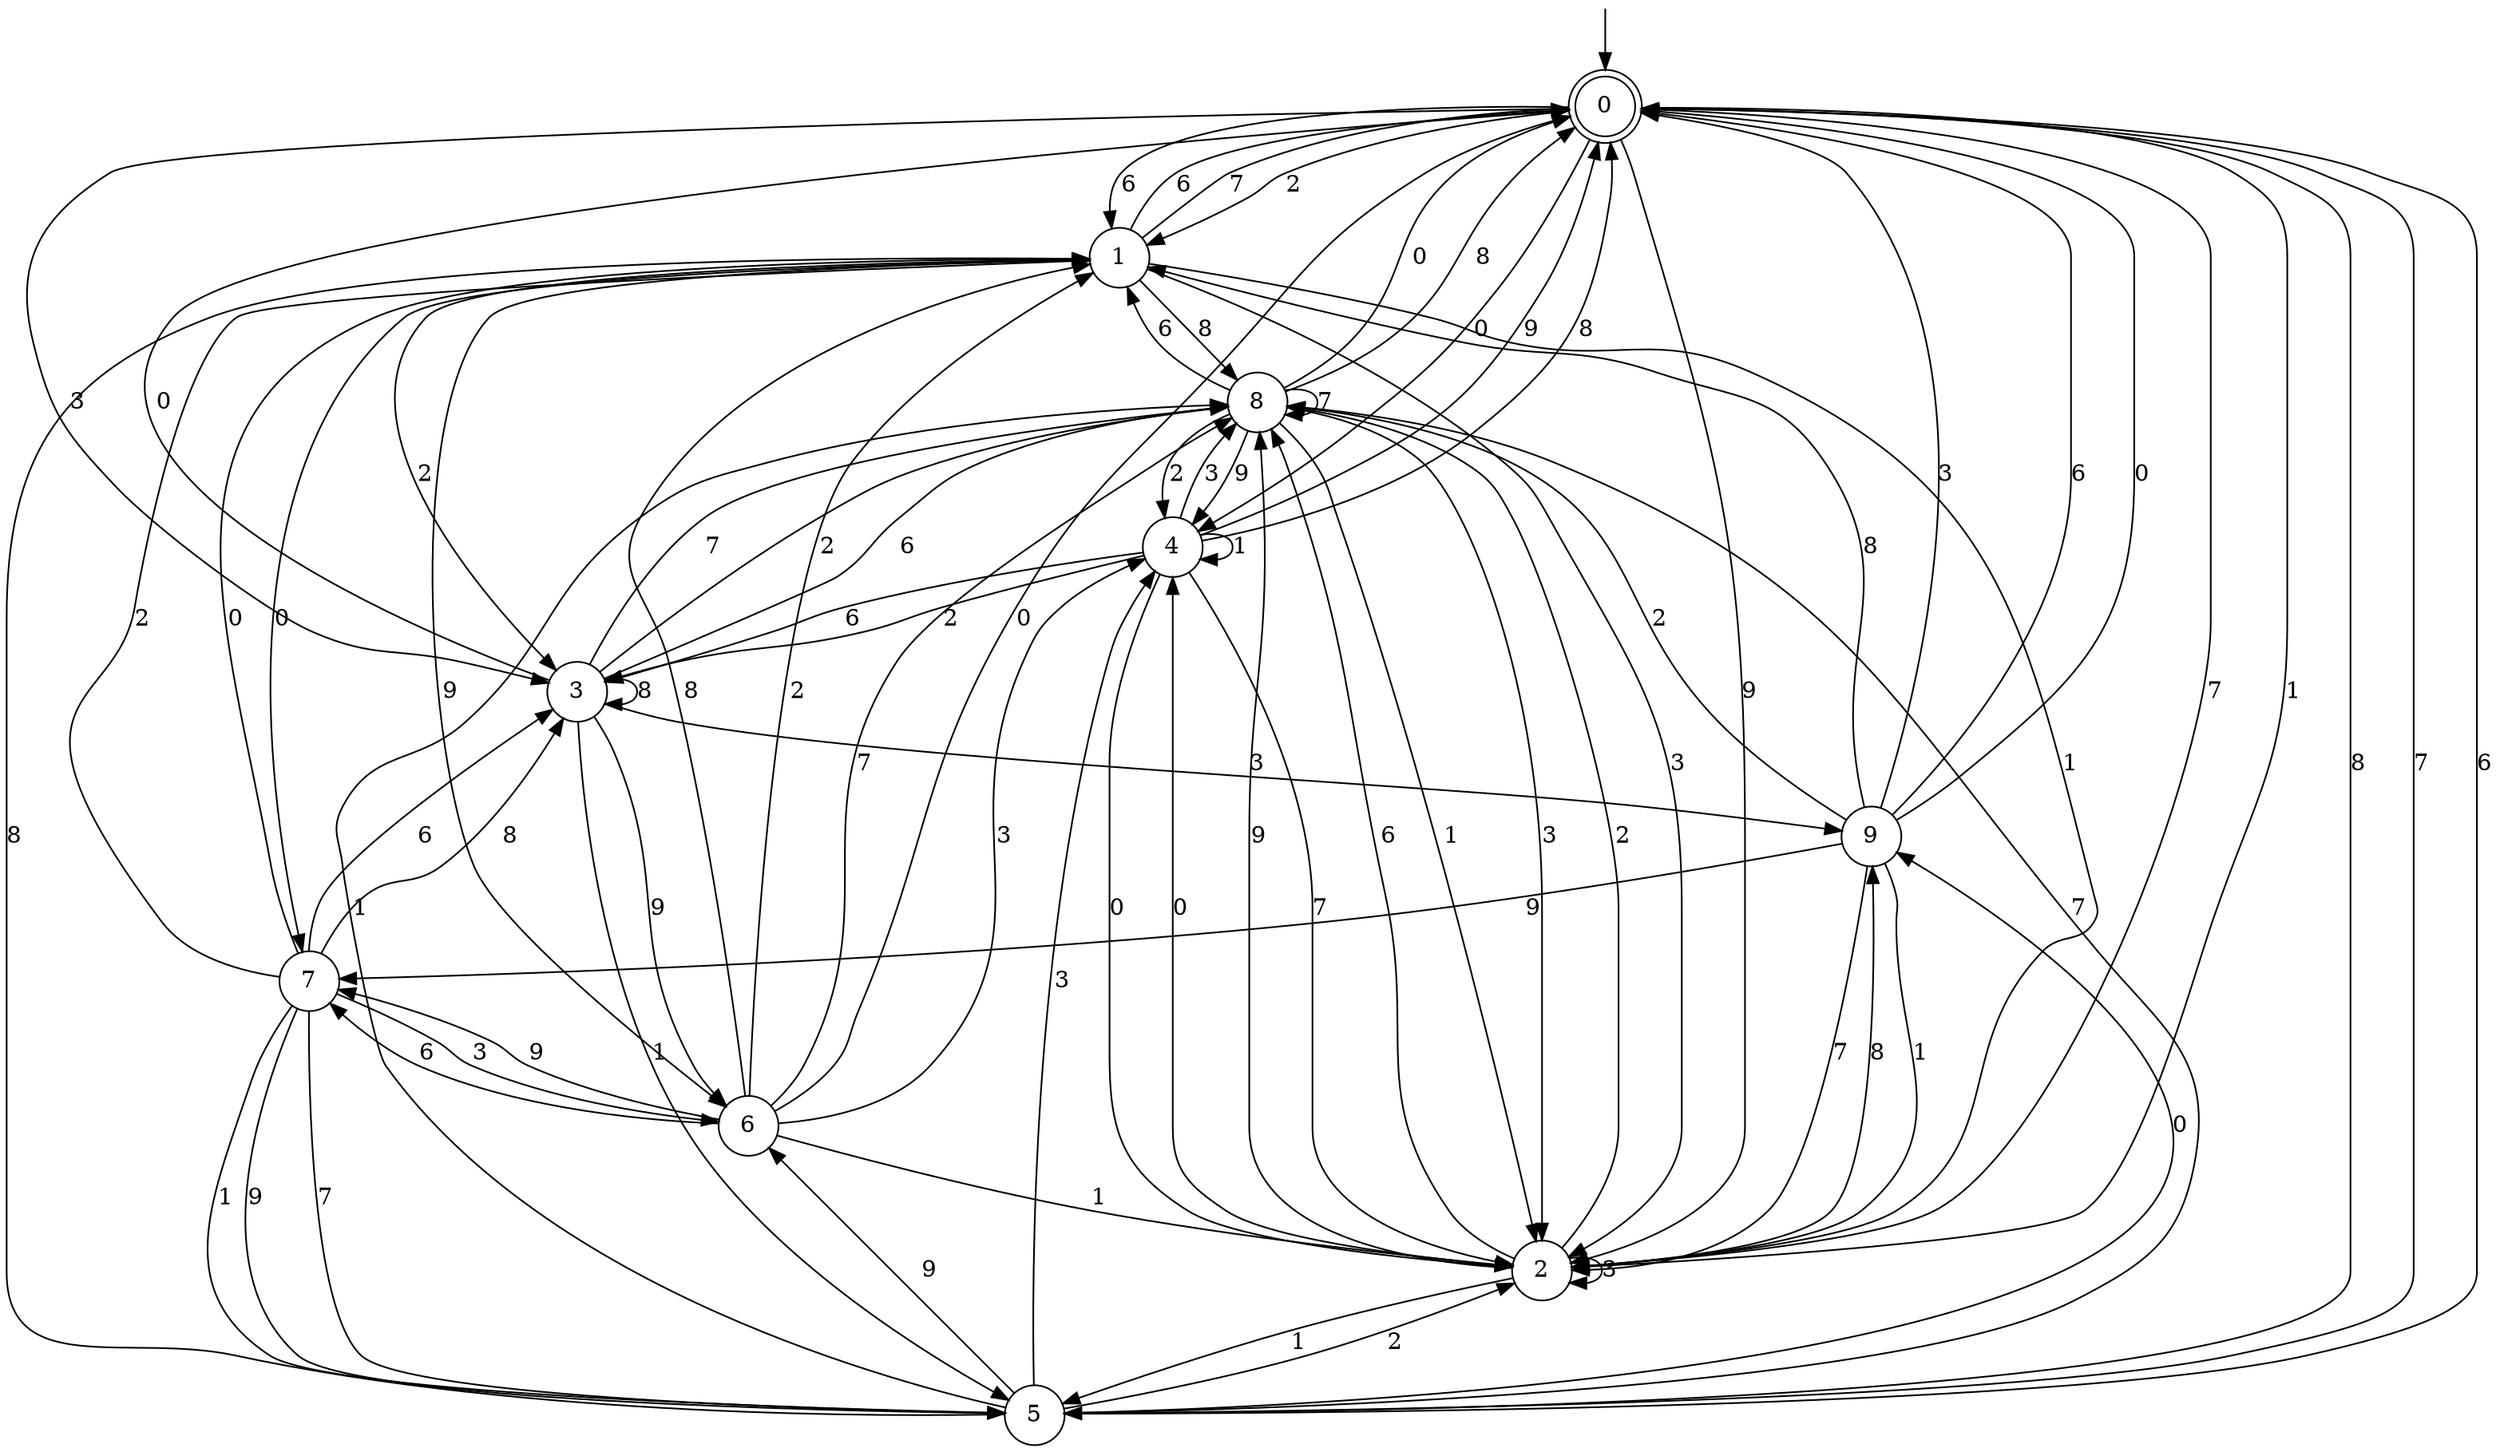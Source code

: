 digraph g {

	s0 [shape="doublecircle" label="0"];
	s1 [shape="circle" label="1"];
	s2 [shape="circle" label="2"];
	s3 [shape="circle" label="3"];
	s4 [shape="circle" label="4"];
	s5 [shape="circle" label="5"];
	s6 [shape="circle" label="6"];
	s7 [shape="circle" label="7"];
	s8 [shape="circle" label="8"];
	s9 [shape="circle" label="9"];
	s0 -> s1 [label="2"];
	s0 -> s2 [label="9"];
	s0 -> s3 [label="3"];
	s0 -> s1 [label="6"];
	s0 -> s4 [label="0"];
	s0 -> s5 [label="8"];
	s0 -> s5 [label="7"];
	s0 -> s2 [label="1"];
	s1 -> s3 [label="2"];
	s1 -> s6 [label="9"];
	s1 -> s2 [label="3"];
	s1 -> s0 [label="6"];
	s1 -> s7 [label="0"];
	s1 -> s8 [label="8"];
	s1 -> s0 [label="7"];
	s1 -> s2 [label="1"];
	s2 -> s8 [label="2"];
	s2 -> s8 [label="9"];
	s2 -> s2 [label="3"];
	s2 -> s8 [label="6"];
	s2 -> s4 [label="0"];
	s2 -> s9 [label="8"];
	s2 -> s0 [label="7"];
	s2 -> s5 [label="1"];
	s3 -> s8 [label="2"];
	s3 -> s6 [label="9"];
	s3 -> s9 [label="3"];
	s3 -> s8 [label="6"];
	s3 -> s0 [label="0"];
	s3 -> s3 [label="8"];
	s3 -> s8 [label="7"];
	s3 -> s5 [label="1"];
	s4 -> s3 [label="2"];
	s4 -> s0 [label="9"];
	s4 -> s8 [label="3"];
	s4 -> s3 [label="6"];
	s4 -> s2 [label="0"];
	s4 -> s0 [label="8"];
	s4 -> s2 [label="7"];
	s4 -> s4 [label="1"];
	s5 -> s2 [label="2"];
	s5 -> s6 [label="9"];
	s5 -> s4 [label="3"];
	s5 -> s0 [label="6"];
	s5 -> s9 [label="0"];
	s5 -> s1 [label="8"];
	s5 -> s8 [label="7"];
	s5 -> s8 [label="1"];
	s6 -> s1 [label="2"];
	s6 -> s7 [label="9"];
	s6 -> s4 [label="3"];
	s6 -> s7 [label="6"];
	s6 -> s0 [label="0"];
	s6 -> s1 [label="8"];
	s6 -> s8 [label="7"];
	s6 -> s2 [label="1"];
	s7 -> s1 [label="2"];
	s7 -> s5 [label="9"];
	s7 -> s6 [label="3"];
	s7 -> s3 [label="6"];
	s7 -> s1 [label="0"];
	s7 -> s3 [label="8"];
	s7 -> s5 [label="7"];
	s7 -> s5 [label="1"];
	s8 -> s4 [label="2"];
	s8 -> s4 [label="9"];
	s8 -> s2 [label="3"];
	s8 -> s1 [label="6"];
	s8 -> s0 [label="0"];
	s8 -> s0 [label="8"];
	s8 -> s8 [label="7"];
	s8 -> s2 [label="1"];
	s9 -> s8 [label="2"];
	s9 -> s7 [label="9"];
	s9 -> s0 [label="3"];
	s9 -> s0 [label="6"];
	s9 -> s0 [label="0"];
	s9 -> s1 [label="8"];
	s9 -> s2 [label="7"];
	s9 -> s2 [label="1"];

__start0 [label="" shape="none" width="0" height="0"];
__start0 -> s0;

}
